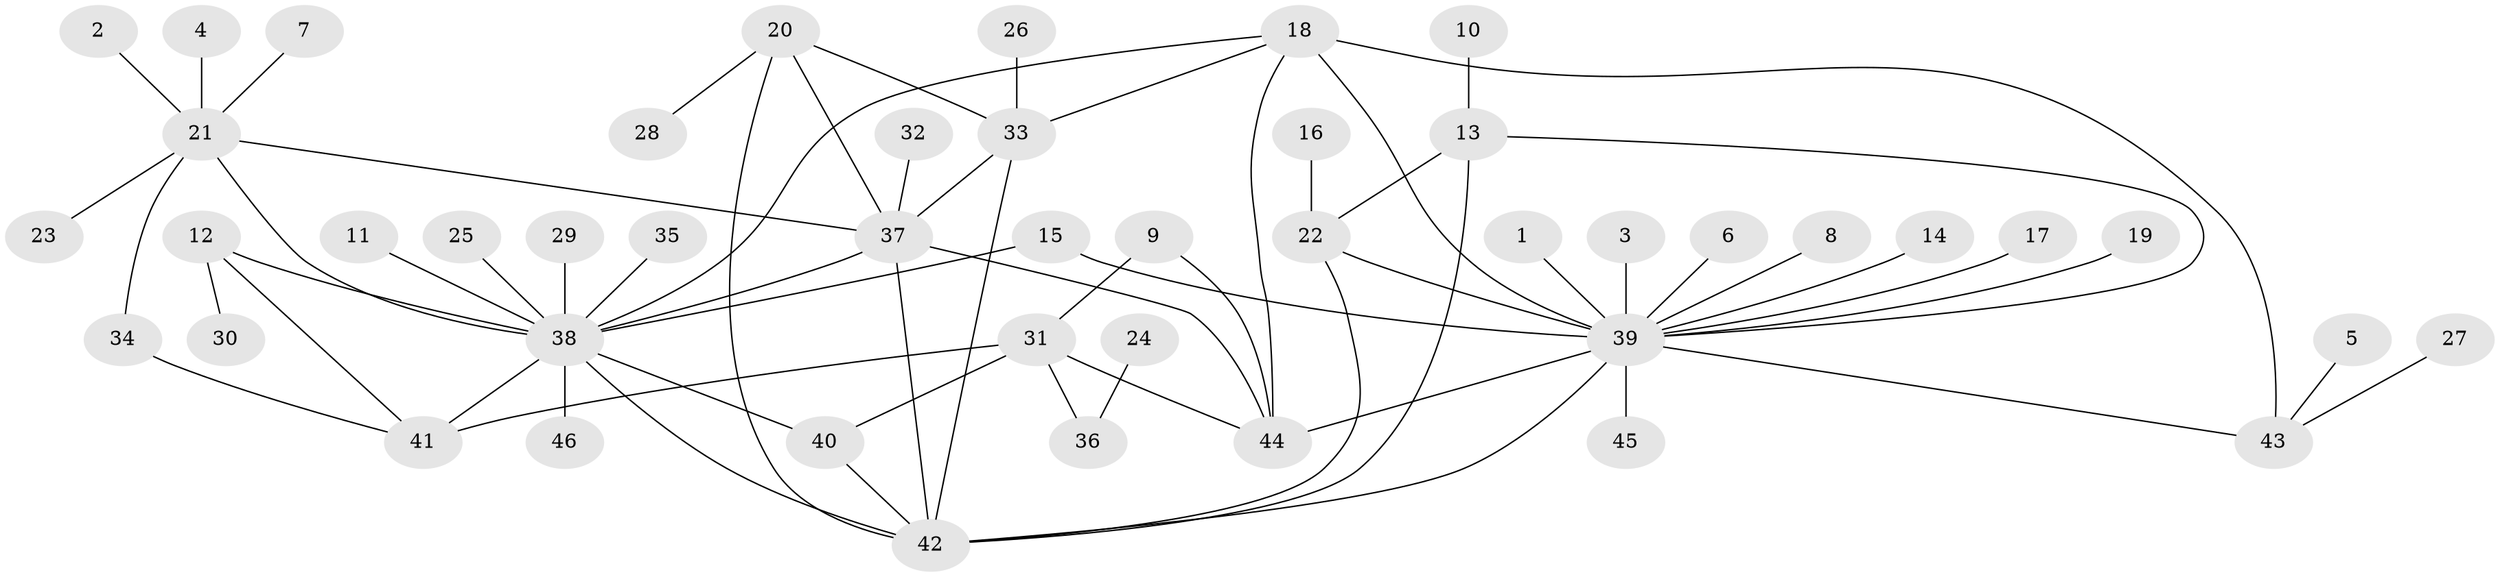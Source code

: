 // original degree distribution, {7: 0.043478260869565216, 6: 0.03260869565217391, 5: 0.07608695652173914, 8: 0.03260869565217391, 10: 0.010869565217391304, 9: 0.010869565217391304, 15: 0.010869565217391304, 4: 0.03260869565217391, 1: 0.5652173913043478, 2: 0.15217391304347827, 3: 0.03260869565217391}
// Generated by graph-tools (version 1.1) at 2025/26/03/09/25 03:26:43]
// undirected, 46 vertices, 65 edges
graph export_dot {
graph [start="1"]
  node [color=gray90,style=filled];
  1;
  2;
  3;
  4;
  5;
  6;
  7;
  8;
  9;
  10;
  11;
  12;
  13;
  14;
  15;
  16;
  17;
  18;
  19;
  20;
  21;
  22;
  23;
  24;
  25;
  26;
  27;
  28;
  29;
  30;
  31;
  32;
  33;
  34;
  35;
  36;
  37;
  38;
  39;
  40;
  41;
  42;
  43;
  44;
  45;
  46;
  1 -- 39 [weight=1.0];
  2 -- 21 [weight=1.0];
  3 -- 39 [weight=1.0];
  4 -- 21 [weight=1.0];
  5 -- 43 [weight=1.0];
  6 -- 39 [weight=1.0];
  7 -- 21 [weight=1.0];
  8 -- 39 [weight=1.0];
  9 -- 31 [weight=1.0];
  9 -- 44 [weight=2.0];
  10 -- 13 [weight=1.0];
  11 -- 38 [weight=1.0];
  12 -- 30 [weight=1.0];
  12 -- 38 [weight=1.0];
  12 -- 41 [weight=2.0];
  13 -- 22 [weight=1.0];
  13 -- 39 [weight=1.0];
  13 -- 42 [weight=1.0];
  14 -- 39 [weight=1.0];
  15 -- 38 [weight=1.0];
  15 -- 39 [weight=1.0];
  16 -- 22 [weight=1.0];
  17 -- 39 [weight=1.0];
  18 -- 33 [weight=1.0];
  18 -- 38 [weight=1.0];
  18 -- 39 [weight=2.0];
  18 -- 43 [weight=1.0];
  18 -- 44 [weight=1.0];
  19 -- 39 [weight=1.0];
  20 -- 28 [weight=1.0];
  20 -- 33 [weight=1.0];
  20 -- 37 [weight=2.0];
  20 -- 42 [weight=1.0];
  21 -- 23 [weight=1.0];
  21 -- 34 [weight=1.0];
  21 -- 37 [weight=1.0];
  21 -- 38 [weight=1.0];
  22 -- 39 [weight=1.0];
  22 -- 42 [weight=1.0];
  24 -- 36 [weight=1.0];
  25 -- 38 [weight=1.0];
  26 -- 33 [weight=1.0];
  27 -- 43 [weight=1.0];
  29 -- 38 [weight=1.0];
  31 -- 36 [weight=1.0];
  31 -- 40 [weight=1.0];
  31 -- 41 [weight=1.0];
  31 -- 44 [weight=2.0];
  32 -- 37 [weight=1.0];
  33 -- 37 [weight=2.0];
  33 -- 42 [weight=1.0];
  34 -- 41 [weight=1.0];
  35 -- 38 [weight=1.0];
  37 -- 38 [weight=1.0];
  37 -- 42 [weight=1.0];
  37 -- 44 [weight=1.0];
  38 -- 40 [weight=1.0];
  38 -- 41 [weight=2.0];
  38 -- 42 [weight=1.0];
  38 -- 46 [weight=1.0];
  39 -- 42 [weight=1.0];
  39 -- 43 [weight=2.0];
  39 -- 44 [weight=2.0];
  39 -- 45 [weight=1.0];
  40 -- 42 [weight=1.0];
}
